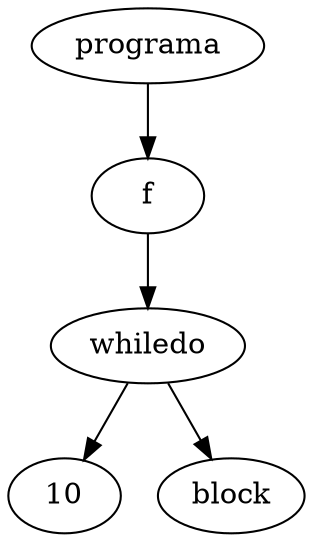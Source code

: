 digraph G {
node_0xf0f5e0 [label="programa"]
node_0xf0f590 [label="f"]
node_0xf0f5e0 -> node_0xf0f590
node_0xf0f520 [label="whiledo"]
node_0xf0f590 -> node_0xf0f520
node_0xf0f480 [label="10"]
node_0xf0f520 -> node_0xf0f480
node_0xf0f4d0 [label="block"]
node_0xf0f520 -> node_0xf0f4d0
}
